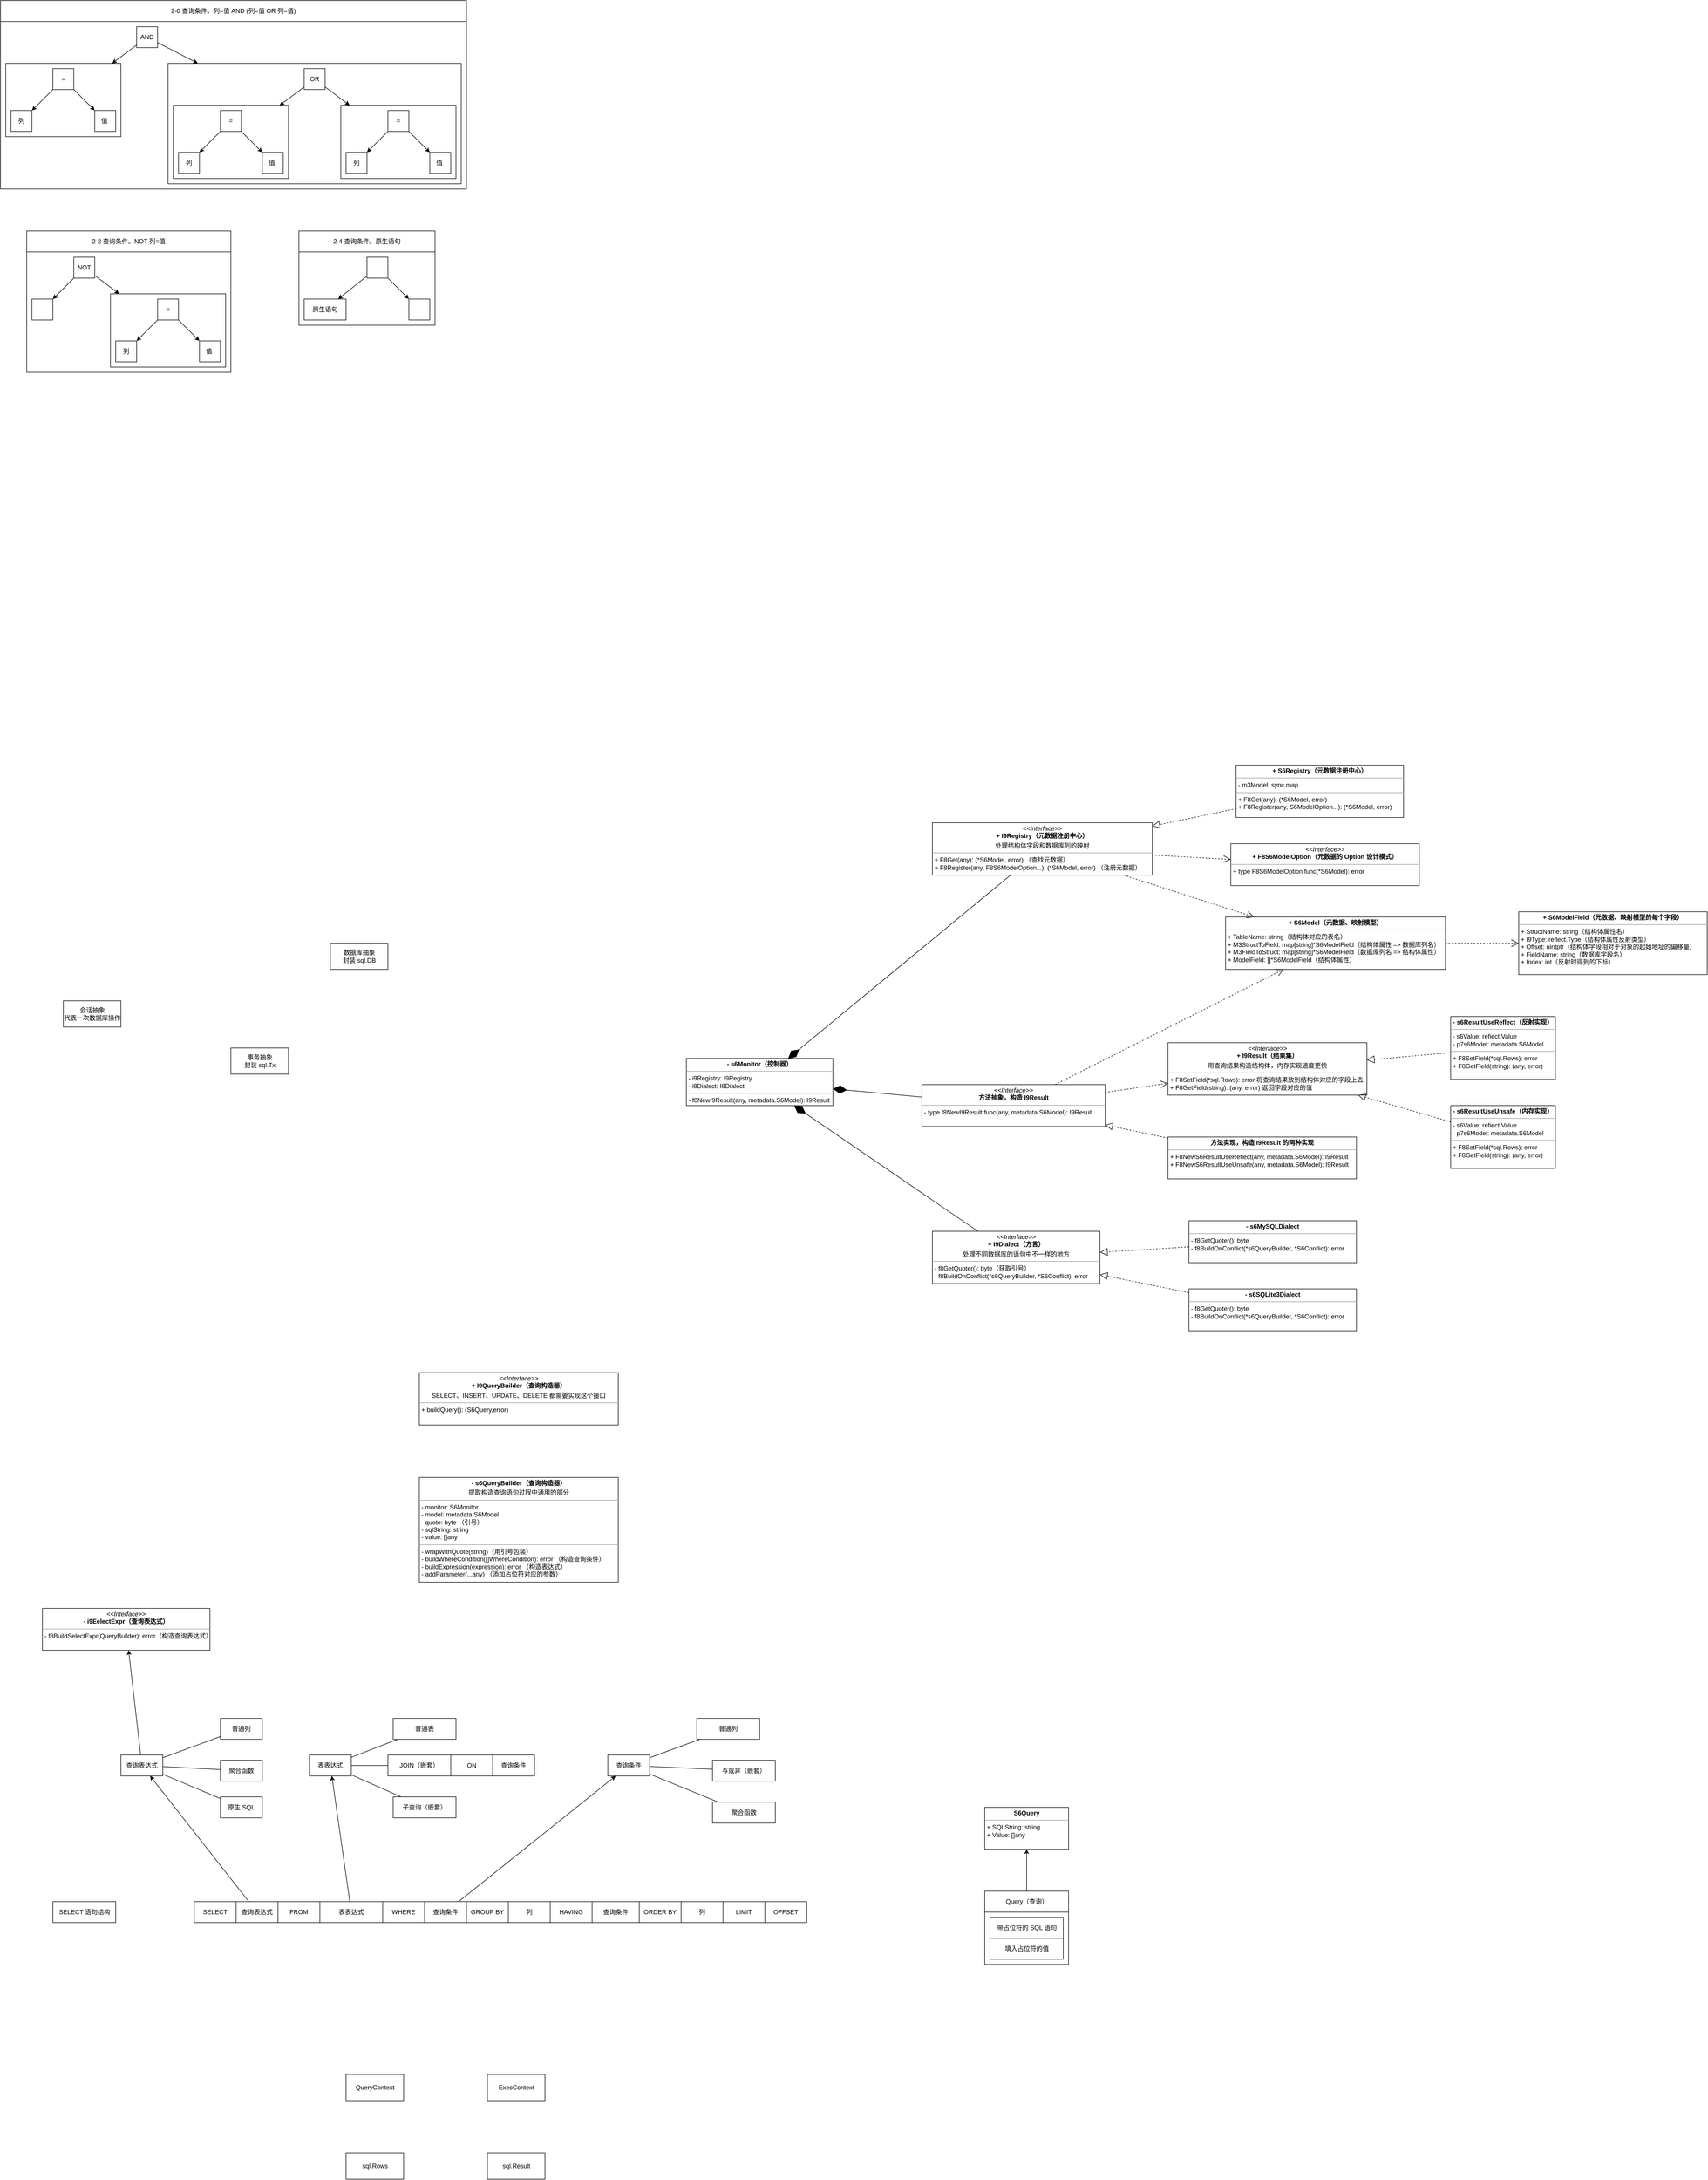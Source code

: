 <mxfile version="17.4.2" type="device"><diagram id="Xo7lj61OJIyVLhJ89xT-" name="第 1 页"><mxGraphModel dx="1209" dy="889" grid="1" gridSize="10" guides="0" tooltips="1" connect="1" arrows="0" fold="1" page="1" pageScale="1" pageWidth="827" pageHeight="1169" math="0" shadow="0"><root><mxCell id="0"/><mxCell id="1" parent="0"/><mxCell id="CHGGoXW4IFb7fbb6Zw_v-12" value="" style="rounded=0;whiteSpace=wrap;html=1;fillColor=none;" vertex="1" parent="1"><mxGeometry x="390" y="270" width="220" height="140" as="geometry"/></mxCell><mxCell id="CHGGoXW4IFb7fbb6Zw_v-13" value="" style="rounded=0;whiteSpace=wrap;html=1;fillColor=none;" vertex="1" parent="1"><mxGeometry x="710" y="270" width="220" height="140" as="geometry"/></mxCell><mxCell id="CHGGoXW4IFb7fbb6Zw_v-19" value="" style="rounded=0;whiteSpace=wrap;html=1;fillColor=none;" vertex="1" parent="1"><mxGeometry x="380" y="190" width="560" height="230" as="geometry"/></mxCell><mxCell id="BJEM58C0FzcwtlAc7w5n-39" value="" style="rounded=0;whiteSpace=wrap;html=1;fillColor=none;" parent="1" vertex="1"><mxGeometry x="1940" y="3720" width="160" height="100" as="geometry"/></mxCell><mxCell id="On__n6S4gFiU_9TgYRfx-4" value="&lt;span&gt;会话抽象&lt;/span&gt;&lt;br&gt;&lt;span&gt;代表一次数据库操作&lt;/span&gt;" style="html=1;" parent="1" vertex="1"><mxGeometry x="180" y="1980" width="110" height="50" as="geometry"/></mxCell><mxCell id="On__n6S4gFiU_9TgYRfx-5" value="&lt;span&gt;事务抽象&lt;/span&gt;&lt;br&gt;&lt;span&gt;封装 sql.Tx&lt;/span&gt;" style="html=1;" parent="1" vertex="1"><mxGeometry x="500" y="2070" width="110" height="50" as="geometry"/></mxCell><mxCell id="On__n6S4gFiU_9TgYRfx-6" value="&lt;span&gt;数据库抽象&lt;/span&gt;&lt;br&gt;&lt;span&gt;封装 sql.DB&lt;/span&gt;" style="html=1;" parent="1" vertex="1"><mxGeometry x="690" y="1870" width="110" height="50" as="geometry"/></mxCell><mxCell id="On__n6S4gFiU_9TgYRfx-15" value="SELECT 语句结构" style="html=1;" parent="1" vertex="1"><mxGeometry x="160" y="3700" width="120" height="40" as="geometry"/></mxCell><mxCell id="On__n6S4gFiU_9TgYRfx-22" value="Query（查询）" style="html=1;" parent="1" vertex="1"><mxGeometry x="1940" y="3680" width="160" height="40" as="geometry"/></mxCell><mxCell id="On__n6S4gFiU_9TgYRfx-23" value="带占位符的 SQL 语句" style="html=1;" parent="1" vertex="1"><mxGeometry x="1950" y="3730" width="140" height="40" as="geometry"/></mxCell><mxCell id="On__n6S4gFiU_9TgYRfx-24" value="填入占位符的值" style="html=1;" parent="1" vertex="1"><mxGeometry x="1950" y="3770" width="140" height="40" as="geometry"/></mxCell><mxCell id="On__n6S4gFiU_9TgYRfx-26" value="QueryContext" style="html=1;" parent="1" vertex="1"><mxGeometry x="720" y="4030" width="110" height="50" as="geometry"/></mxCell><mxCell id="On__n6S4gFiU_9TgYRfx-27" value="ExecContext" style="html=1;" parent="1" vertex="1"><mxGeometry x="990" y="4030" width="110" height="50" as="geometry"/></mxCell><mxCell id="On__n6S4gFiU_9TgYRfx-28" value="sql.Rows" style="html=1;" parent="1" vertex="1"><mxGeometry x="720" y="4180" width="110" height="50" as="geometry"/></mxCell><mxCell id="On__n6S4gFiU_9TgYRfx-29" value="sql.Result" style="html=1;" parent="1" vertex="1"><mxGeometry x="990" y="4180" width="110" height="50" as="geometry"/></mxCell><mxCell id="BJEM58C0FzcwtlAc7w5n-1" value="SELECT" style="rounded=0;whiteSpace=wrap;html=1;" parent="1" vertex="1"><mxGeometry x="430" y="3700" width="80" height="40" as="geometry"/></mxCell><mxCell id="BJEM58C0FzcwtlAc7w5n-3" value="查询表达式" style="rounded=0;whiteSpace=wrap;html=1;" parent="1" vertex="1"><mxGeometry x="510" y="3700" width="80" height="40" as="geometry"/></mxCell><mxCell id="BJEM58C0FzcwtlAc7w5n-4" value="FROM" style="rounded=0;whiteSpace=wrap;html=1;" parent="1" vertex="1"><mxGeometry x="590" y="3700" width="80" height="40" as="geometry"/></mxCell><mxCell id="BJEM58C0FzcwtlAc7w5n-5" value="表表达式" style="rounded=0;whiteSpace=wrap;html=1;" parent="1" vertex="1"><mxGeometry x="670" y="3700" width="120" height="40" as="geometry"/></mxCell><mxCell id="BJEM58C0FzcwtlAc7w5n-6" value="WHERE" style="rounded=0;whiteSpace=wrap;html=1;" parent="1" vertex="1"><mxGeometry x="790" y="3700" width="80" height="40" as="geometry"/></mxCell><mxCell id="BJEM58C0FzcwtlAc7w5n-7" value="GROUP BY" style="rounded=0;whiteSpace=wrap;html=1;" parent="1" vertex="1"><mxGeometry x="950" y="3700" width="80" height="40" as="geometry"/></mxCell><mxCell id="BJEM58C0FzcwtlAc7w5n-8" value="HAVING" style="rounded=0;whiteSpace=wrap;html=1;" parent="1" vertex="1"><mxGeometry x="1110" y="3700" width="80" height="40" as="geometry"/></mxCell><mxCell id="BJEM58C0FzcwtlAc7w5n-9" value="ORDER BY" style="rounded=0;whiteSpace=wrap;html=1;" parent="1" vertex="1"><mxGeometry x="1280" y="3700" width="80" height="40" as="geometry"/></mxCell><mxCell id="BJEM58C0FzcwtlAc7w5n-10" value="LIMIT" style="rounded=0;whiteSpace=wrap;html=1;" parent="1" vertex="1"><mxGeometry x="1440" y="3700" width="80" height="40" as="geometry"/></mxCell><mxCell id="BJEM58C0FzcwtlAc7w5n-11" value="OFFSET" style="rounded=0;whiteSpace=wrap;html=1;" parent="1" vertex="1"><mxGeometry x="1520" y="3700" width="80" height="40" as="geometry"/></mxCell><mxCell id="BJEM58C0FzcwtlAc7w5n-12" value="查询条件" style="rounded=0;whiteSpace=wrap;html=1;" parent="1" vertex="1"><mxGeometry x="870" y="3700" width="80" height="40" as="geometry"/></mxCell><mxCell id="BJEM58C0FzcwtlAc7w5n-13" value="列" style="rounded=0;whiteSpace=wrap;html=1;" parent="1" vertex="1"><mxGeometry x="1030" y="3700" width="80" height="40" as="geometry"/></mxCell><mxCell id="BJEM58C0FzcwtlAc7w5n-15" value="列" style="rounded=0;whiteSpace=wrap;html=1;" parent="1" vertex="1"><mxGeometry x="1360" y="3700" width="80" height="40" as="geometry"/></mxCell><mxCell id="BJEM58C0FzcwtlAc7w5n-28" value="&lt;p style=&quot;margin: 0px ; margin-top: 4px ; text-align: center&quot;&gt;&lt;i&gt;&amp;lt;&amp;lt;Interface&amp;gt;&amp;gt;&lt;/i&gt;&lt;br&gt;&lt;b&gt;- i9EelectExpr（查询表达式）&lt;/b&gt;&lt;br&gt;&lt;/p&gt;&lt;hr size=&quot;1&quot;&gt;&lt;p style=&quot;margin: 0px ; margin-left: 4px&quot;&gt;- f8BuildSelectExpr(QueryBuilder): error（构造查询表达式）&lt;br&gt;&lt;/p&gt;" style="verticalAlign=top;align=left;overflow=fill;fontSize=12;fontFamily=Helvetica;html=1;" parent="1" vertex="1"><mxGeometry x="140" y="3140" width="320" height="80" as="geometry"/></mxCell><mxCell id="BJEM58C0FzcwtlAc7w5n-34" value="&lt;p style=&quot;margin: 0px ; margin-top: 4px ; text-align: center&quot;&gt;&lt;b&gt;S6Query&lt;/b&gt;&lt;/p&gt;&lt;hr size=&quot;1&quot;&gt;&lt;p style=&quot;margin: 0px ; margin-left: 4px&quot;&gt;+ SQLString: string&lt;/p&gt;&lt;p style=&quot;margin: 0px ; margin-left: 4px&quot;&gt;+ Value: []any&lt;/p&gt;" style="verticalAlign=top;align=left;overflow=fill;fontSize=12;fontFamily=Helvetica;html=1;" parent="1" vertex="1"><mxGeometry x="1940" y="3520" width="160" height="80" as="geometry"/></mxCell><mxCell id="BJEM58C0FzcwtlAc7w5n-44" value="查询条件" style="rounded=0;whiteSpace=wrap;html=1;" parent="1" vertex="1"><mxGeometry x="1190" y="3700" width="90" height="40" as="geometry"/></mxCell><mxCell id="BJEM58C0FzcwtlAc7w5n-48" style="edgeStyle=none;rounded=0;orthogonalLoop=1;jettySize=auto;html=1;" parent="1" source="On__n6S4gFiU_9TgYRfx-22" target="BJEM58C0FzcwtlAc7w5n-34" edge="1"><mxGeometry relative="1" as="geometry"/></mxCell><mxCell id="BJEM58C0FzcwtlAc7w5n-29" style="rounded=0;orthogonalLoop=1;jettySize=auto;html=1;" parent="1" source="BJEM58C0FzcwtlAc7w5n-100" target="BJEM58C0FzcwtlAc7w5n-28" edge="1"><mxGeometry relative="1" as="geometry"><mxPoint x="540" y="2820" as="sourcePoint"/></mxGeometry></mxCell><mxCell id="BJEM58C0FzcwtlAc7w5n-50" value="&lt;p style=&quot;margin: 0px ; margin-top: 4px ; text-align: center&quot;&gt;&lt;b&gt;- s6QueryBuilder（查询构造器）&lt;/b&gt;&lt;/p&gt;&lt;p style=&quot;margin: 0px ; margin-top: 4px ; text-align: center&quot;&gt;提取构造查询语句过程中通用的部分&lt;/p&gt;&lt;hr size=&quot;1&quot;&gt;&lt;p style=&quot;margin: 0px ; margin-left: 4px&quot;&gt;- monitor: S6Monitor&lt;/p&gt;&lt;p style=&quot;margin: 0px ; margin-left: 4px&quot;&gt;- model: metadata.S6Model&lt;/p&gt;&lt;p style=&quot;margin: 0px ; margin-left: 4px&quot;&gt;- quote: byte （引号）&lt;/p&gt;&lt;p style=&quot;margin: 0px ; margin-left: 4px&quot;&gt;- sqlString: string&lt;/p&gt;&lt;p style=&quot;margin: 0px ; margin-left: 4px&quot;&gt;- value: []any&lt;/p&gt;&lt;hr size=&quot;1&quot;&gt;&lt;p style=&quot;margin: 0px ; margin-left: 4px&quot;&gt;- wrapWithQuote(string)（用引号包装）&lt;/p&gt;&lt;p style=&quot;margin: 0px ; margin-left: 4px&quot;&gt;- buildWhereCondition([]WhereCondition): error （构造查询条件）&lt;/p&gt;&lt;p style=&quot;margin: 0px ; margin-left: 4px&quot;&gt;- buildExpression(expression): error （构造表达式）&lt;/p&gt;&lt;p style=&quot;margin: 0px ; margin-left: 4px&quot;&gt;- addParameter(...any) （添加占位符对应的参数）&lt;/p&gt;" style="verticalAlign=top;align=left;overflow=fill;fontSize=12;fontFamily=Helvetica;html=1;fillColor=default;" parent="1" vertex="1"><mxGeometry x="860" y="2890" width="380" height="200" as="geometry"/></mxCell><mxCell id="BJEM58C0FzcwtlAc7w5n-56" value="&lt;p style=&quot;margin: 0px ; margin-top: 4px ; text-align: center&quot;&gt;&lt;b&gt;- s6Monitor（控制器）&lt;/b&gt;&lt;/p&gt;&lt;hr size=&quot;1&quot;&gt;&lt;p style=&quot;margin: 0px ; margin-left: 4px&quot;&gt;- i9Registry: I9Registry&lt;/p&gt;&lt;p style=&quot;margin: 0px ; margin-left: 4px&quot;&gt;- i9Dialect: I9Dialect&lt;/p&gt;&lt;hr size=&quot;1&quot;&gt;&lt;p style=&quot;margin: 0px ; margin-left: 4px&quot;&gt;- f8NewI9Result(any, metadata.S6Model): I9Result&lt;/p&gt;" style="verticalAlign=top;align=left;overflow=fill;fontSize=12;fontFamily=Helvetica;html=1;fillColor=default;" parent="1" vertex="1"><mxGeometry x="1370" y="2090" width="280" height="90" as="geometry"/></mxCell><mxCell id="BJEM58C0FzcwtlAc7w5n-57" value="&lt;p style=&quot;margin: 0px ; margin-top: 4px ; text-align: center&quot;&gt;&lt;i&gt;&amp;lt;&amp;lt;Interface&amp;gt;&amp;gt;&lt;/i&gt;&lt;br&gt;&lt;b&gt;+ I9Result（结果集）&lt;/b&gt;&lt;/p&gt;&lt;p style=&quot;margin: 0px ; margin-top: 4px ; text-align: center&quot;&gt;用查询结果构造结构体，内存实现速度更快&lt;b&gt;&lt;br&gt;&lt;/b&gt;&lt;/p&gt;&lt;hr size=&quot;1&quot;&gt;&lt;p style=&quot;margin: 0px ; margin-left: 4px&quot;&gt;+ F8SetField(*sql.Rows): error 将查询结果放到结构体对应的字段上去&lt;br&gt;+ F8GetField(string): (any, error) 返回字段对应的值&lt;/p&gt;" style="verticalAlign=top;align=left;overflow=fill;fontSize=12;fontFamily=Helvetica;html=1;fillColor=default;" parent="1" vertex="1"><mxGeometry x="2290" y="2060" width="380" height="100" as="geometry"/></mxCell><mxCell id="BJEM58C0FzcwtlAc7w5n-58" value="&lt;p style=&quot;margin: 0px ; margin-top: 4px ; text-align: center&quot;&gt;&lt;b&gt;- s6ResultUseReflect（反射实现）&lt;/b&gt;&lt;/p&gt;&lt;hr size=&quot;1&quot;&gt;&lt;p style=&quot;margin: 0px ; margin-left: 4px&quot;&gt;- s6Value: refiect.Value&lt;/p&gt;&lt;p style=&quot;margin: 0px ; margin-left: 4px&quot;&gt;- p7s6Model: metadata.S6Model&lt;/p&gt;&lt;hr size=&quot;1&quot;&gt;&lt;p style=&quot;margin: 0px ; margin-left: 4px&quot;&gt;+ F8SetField(*sql.Rows): error&lt;/p&gt;&lt;p style=&quot;margin: 0px ; margin-left: 4px&quot;&gt;+ F8GetField(string): (any, error)&lt;/p&gt;" style="verticalAlign=top;align=left;overflow=fill;fontSize=12;fontFamily=Helvetica;html=1;fillColor=default;" parent="1" vertex="1"><mxGeometry x="2830" y="2010" width="200" height="120" as="geometry"/></mxCell><mxCell id="BJEM58C0FzcwtlAc7w5n-59" value="&lt;p style=&quot;margin: 0px ; margin-top: 4px ; text-align: center&quot;&gt;&lt;b&gt;- s6ResultUseUnsafe（内存实现）&lt;/b&gt;&lt;/p&gt;&lt;hr size=&quot;1&quot;&gt;&lt;p style=&quot;margin: 0px ; margin-left: 4px&quot;&gt;- s6Value: refiect.Value&lt;/p&gt;&lt;p style=&quot;margin: 0px ; margin-left: 4px&quot;&gt;- p7s6Model: metadata.S6Model&lt;/p&gt;&lt;hr size=&quot;1&quot;&gt;&lt;p style=&quot;margin: 0px ; margin-left: 4px&quot;&gt;+ F8SetField(*sql.Rows): error&lt;/p&gt;&lt;p style=&quot;margin: 0px ; margin-left: 4px&quot;&gt;+ F8GetField(string): (any, error)&lt;/p&gt;" style="verticalAlign=top;align=left;overflow=fill;fontSize=12;fontFamily=Helvetica;html=1;fillColor=default;" parent="1" vertex="1"><mxGeometry x="2830" y="2180" width="200" height="120" as="geometry"/></mxCell><mxCell id="BJEM58C0FzcwtlAc7w5n-60" value="&lt;p style=&quot;margin: 0px ; margin-top: 4px ; text-align: center&quot;&gt;&lt;i&gt;&amp;lt;&amp;lt;Interface&amp;gt;&amp;gt;&lt;/i&gt;&lt;br&gt;&lt;b&gt;方法抽象，构造 I9Result&lt;/b&gt;&lt;/p&gt;&lt;hr size=&quot;1&quot;&gt;&lt;p style=&quot;margin: 0px ; margin-left: 4px&quot;&gt;- type f8NewI9Result func(any, metadata.S6Model): I9Result&lt;br&gt;&lt;/p&gt;" style="verticalAlign=top;align=left;overflow=fill;fontSize=12;fontFamily=Helvetica;html=1;fillColor=default;" parent="1" vertex="1"><mxGeometry x="1820" y="2140" width="350" height="80" as="geometry"/></mxCell><mxCell id="BJEM58C0FzcwtlAc7w5n-61" value="&lt;p style=&quot;margin: 0px ; margin-top: 4px ; text-align: center&quot;&gt;&lt;b&gt;方法实现，构造 I9Result 的两种实现&lt;/b&gt;&lt;/p&gt;&lt;hr size=&quot;1&quot;&gt;&lt;p style=&quot;margin: 0px ; margin-left: 4px&quot;&gt;+ F8NewS6ResultUseReflect(any, metadata.S6Model): I9Result&lt;/p&gt;&lt;p style=&quot;margin: 0px ; margin-left: 4px&quot;&gt;+ F8N&lt;span&gt;ewS6ResultUseUnsafe(any, metadata.S6Model): I9Result&lt;/span&gt;&lt;/p&gt;" style="verticalAlign=top;align=left;overflow=fill;fontSize=12;fontFamily=Helvetica;html=1;fillColor=default;" parent="1" vertex="1"><mxGeometry x="2290" y="2240" width="360" height="80" as="geometry"/></mxCell><mxCell id="BJEM58C0FzcwtlAc7w5n-62" value="" style="endArrow=block;dashed=1;endFill=0;endSize=12;html=1;rounded=0;" parent="1" source="BJEM58C0FzcwtlAc7w5n-58" target="BJEM58C0FzcwtlAc7w5n-57" edge="1"><mxGeometry width="160" relative="1" as="geometry"><mxPoint x="2590" y="2190" as="sourcePoint"/><mxPoint x="2750" y="2190" as="targetPoint"/></mxGeometry></mxCell><mxCell id="BJEM58C0FzcwtlAc7w5n-63" value="" style="endArrow=block;dashed=1;endFill=0;endSize=12;html=1;rounded=0;" parent="1" source="BJEM58C0FzcwtlAc7w5n-59" target="BJEM58C0FzcwtlAc7w5n-57" edge="1"><mxGeometry width="160" relative="1" as="geometry"><mxPoint x="2830" y="2180" as="sourcePoint"/><mxPoint x="2680" y="2255" as="targetPoint"/></mxGeometry></mxCell><mxCell id="BJEM58C0FzcwtlAc7w5n-64" value="" style="endArrow=block;dashed=1;endFill=0;endSize=12;html=1;rounded=0;" parent="1" source="BJEM58C0FzcwtlAc7w5n-61" target="BJEM58C0FzcwtlAc7w5n-60" edge="1"><mxGeometry width="160" relative="1" as="geometry"><mxPoint x="2347" y="2333.04" as="sourcePoint"/><mxPoint x="2200" y="2309.904" as="targetPoint"/></mxGeometry></mxCell><mxCell id="BJEM58C0FzcwtlAc7w5n-66" value="" style="endArrow=diamondThin;endFill=1;endSize=24;html=1;rounded=0;" parent="1" source="BJEM58C0FzcwtlAc7w5n-60" target="BJEM58C0FzcwtlAc7w5n-56" edge="1"><mxGeometry width="160" relative="1" as="geometry"><mxPoint x="1903.721" y="2190" as="sourcePoint"/><mxPoint x="1624.651" y="2070" as="targetPoint"/></mxGeometry></mxCell><mxCell id="BJEM58C0FzcwtlAc7w5n-67" value="&lt;p style=&quot;margin: 0px ; margin-top: 4px ; text-align: center&quot;&gt;&lt;i&gt;&amp;lt;&amp;lt;Interface&amp;gt;&amp;gt;&lt;/i&gt;&lt;br&gt;&lt;b&gt;+ I9QueryBuilder（查询构造器）&lt;/b&gt;&lt;/p&gt;&lt;p style=&quot;margin: 0px ; margin-top: 4px ; text-align: center&quot;&gt;SELECT、INSERT、UPDATE、DELETE 都需要实现这个接口&lt;/p&gt;&lt;hr size=&quot;1&quot;&gt;&lt;p style=&quot;margin: 0px ; margin-left: 4px&quot;&gt;+ buildQuery(): (S6Query,error)&lt;br&gt;&lt;/p&gt;" style="verticalAlign=top;align=left;overflow=fill;fontSize=12;fontFamily=Helvetica;html=1;fillColor=default;" parent="1" vertex="1"><mxGeometry x="860" y="2690" width="380" height="100" as="geometry"/></mxCell><mxCell id="BJEM58C0FzcwtlAc7w5n-68" value="&lt;p style=&quot;margin: 0px ; margin-top: 4px ; text-align: center&quot;&gt;&lt;i&gt;&amp;lt;&amp;lt;Interface&amp;gt;&amp;gt;&lt;/i&gt;&lt;br&gt;&lt;b&gt;+ I9Registry（元数据注册中心）&lt;/b&gt;&lt;/p&gt;&lt;p style=&quot;margin: 0px ; margin-top: 4px ; text-align: center&quot;&gt;处理结构体字段和数据库列的映射&lt;b&gt;&lt;br&gt;&lt;/b&gt;&lt;/p&gt;&lt;hr size=&quot;1&quot;&gt;&lt;p style=&quot;margin: 0px ; margin-left: 4px&quot;&gt;+ F8Get(any): (*S6Model, error) （查找元数据）&lt;br&gt;+ F8Register(any, F8S6ModelOption...): (*S6Model, error) （注册元数据）&lt;/p&gt;" style="verticalAlign=top;align=left;overflow=fill;fontSize=12;fontFamily=Helvetica;html=1;fillColor=default;" parent="1" vertex="1"><mxGeometry x="1840" y="1640" width="420" height="100" as="geometry"/></mxCell><mxCell id="BJEM58C0FzcwtlAc7w5n-69" value="&lt;p style=&quot;margin: 0px ; margin-top: 4px ; text-align: center&quot;&gt;&lt;b&gt;+ S6Registry（元数据注册中心）&lt;/b&gt;&lt;/p&gt;&lt;hr size=&quot;1&quot;&gt;&lt;p style=&quot;margin: 0px ; margin-left: 4px&quot;&gt;- m3Model: sync.map&lt;/p&gt;&lt;hr size=&quot;1&quot;&gt;&lt;p style=&quot;margin: 0px ; margin-left: 4px&quot;&gt;+ F8Get(any): (*S6Model, error)&lt;/p&gt;&lt;p style=&quot;margin: 0px ; margin-left: 4px&quot;&gt;+ F8Register(any, S6ModelOption...): (*S6Model, error)&lt;br&gt;&lt;/p&gt;" style="verticalAlign=top;align=left;overflow=fill;fontSize=12;fontFamily=Helvetica;html=1;fillColor=default;" parent="1" vertex="1"><mxGeometry x="2420" y="1530" width="320" height="100" as="geometry"/></mxCell><mxCell id="BJEM58C0FzcwtlAc7w5n-70" value="" style="endArrow=block;dashed=1;endFill=0;endSize=12;html=1;rounded=0;" parent="1" source="BJEM58C0FzcwtlAc7w5n-69" target="BJEM58C0FzcwtlAc7w5n-68" edge="1"><mxGeometry width="160" relative="1" as="geometry"><mxPoint x="2270" y="2000" as="sourcePoint"/><mxPoint x="2095" y="2050" as="targetPoint"/></mxGeometry></mxCell><mxCell id="BJEM58C0FzcwtlAc7w5n-71" value="&lt;p style=&quot;margin: 0px ; margin-top: 4px ; text-align: center&quot;&gt;&lt;i&gt;&amp;lt;&amp;lt;Interface&amp;gt;&amp;gt;&lt;/i&gt;&lt;br&gt;&lt;b&gt;+ F8S6ModelOption（元数据的 Option 设计模式）&lt;/b&gt;&lt;/p&gt;&lt;hr size=&quot;1&quot;&gt;&lt;p style=&quot;margin: 0px ; margin-left: 4px&quot;&gt;+ type F8S6ModelOption func(*S6Model): error&lt;br&gt;&lt;/p&gt;" style="verticalAlign=top;align=left;overflow=fill;fontSize=12;fontFamily=Helvetica;html=1;fillColor=default;" parent="1" vertex="1"><mxGeometry x="2410" y="1680" width="360" height="80" as="geometry"/></mxCell><mxCell id="BJEM58C0FzcwtlAc7w5n-77" value="&lt;p style=&quot;margin: 0px ; margin-top: 4px ; text-align: center&quot;&gt;&lt;b&gt;+ S6Model（元数据、映射模型）&lt;/b&gt;&lt;/p&gt;&lt;hr size=&quot;1&quot;&gt;&lt;p style=&quot;margin: 0px 0px 0px 4px&quot;&gt;+ TableName: string（结构体对应的表名）&lt;/p&gt;&lt;p style=&quot;margin: 0px 0px 0px 4px&quot;&gt;+ M3StructToField: map[string]*S6ModelField（结构体属性 =&amp;gt; 数据库列名）&lt;/p&gt;&lt;p style=&quot;margin: 0px 0px 0px 4px&quot;&gt;+ M3FieldToStruct: map[string]*S6ModelField（数据库列名 =&amp;gt; 结构体属性）&lt;/p&gt;&lt;p style=&quot;margin: 0px 0px 0px 4px&quot;&gt;+ ModelField: []*S6ModelField（结构体属性）&lt;/p&gt;" style="verticalAlign=top;align=left;overflow=fill;fontSize=12;fontFamily=Helvetica;html=1;fillColor=default;" parent="1" vertex="1"><mxGeometry x="2400" y="1820" width="420" height="100" as="geometry"/></mxCell><mxCell id="BJEM58C0FzcwtlAc7w5n-78" value="&lt;p style=&quot;margin: 0px ; margin-top: 4px ; text-align: center&quot;&gt;&lt;b&gt;+ S6ModelField（元数据、映射模型的每个字段）&lt;/b&gt;&lt;/p&gt;&lt;hr size=&quot;1&quot;&gt;&lt;p style=&quot;margin: 0px 0px 0px 4px&quot;&gt;+ StructName: string（结构体属性名）&lt;/p&gt;&lt;p style=&quot;margin: 0px 0px 0px 4px&quot;&gt;+ I9Type: reflect.Type（结构体属性反射类型）&lt;/p&gt;&lt;p style=&quot;margin: 0px 0px 0px 4px&quot;&gt;+ Offset: uintptr（结构体字段相对于对象的起始地址的偏移量）&lt;/p&gt;&lt;p style=&quot;margin: 0px 0px 0px 4px&quot;&gt;+ FieldName: string（数据库字段名）&lt;/p&gt;&lt;p style=&quot;margin: 0px 0px 0px 4px&quot;&gt;+ Index: int（反射时得到的下标）&lt;/p&gt;" style="verticalAlign=top;align=left;overflow=fill;fontSize=12;fontFamily=Helvetica;html=1;fillColor=default;" parent="1" vertex="1"><mxGeometry x="2960" y="1810" width="360" height="120" as="geometry"/></mxCell><mxCell id="BJEM58C0FzcwtlAc7w5n-80" value="" style="endArrow=diamondThin;endFill=1;endSize=24;html=1;rounded=0;" parent="1" source="BJEM58C0FzcwtlAc7w5n-68" target="BJEM58C0FzcwtlAc7w5n-56" edge="1"><mxGeometry width="160" relative="1" as="geometry"><mxPoint x="1830.0" y="2104.7" as="sourcePoint"/><mxPoint x="1660.0" y="2126.8" as="targetPoint"/></mxGeometry></mxCell><mxCell id="BJEM58C0FzcwtlAc7w5n-84" value="" style="endArrow=open;endSize=12;dashed=1;html=1;rounded=0;" parent="1" source="BJEM58C0FzcwtlAc7w5n-68" target="BJEM58C0FzcwtlAc7w5n-77" edge="1"><mxGeometry width="160" relative="1" as="geometry"><mxPoint x="2150" y="1930" as="sourcePoint"/><mxPoint x="2350" y="1870" as="targetPoint"/></mxGeometry></mxCell><mxCell id="BJEM58C0FzcwtlAc7w5n-85" value="" style="endArrow=open;endSize=12;dashed=1;html=1;rounded=0;" parent="1" source="BJEM58C0FzcwtlAc7w5n-77" target="BJEM58C0FzcwtlAc7w5n-78" edge="1"><mxGeometry width="160" relative="1" as="geometry"><mxPoint x="2151.667" y="1740.0" as="sourcePoint"/><mxPoint x="2380" y="1820.588" as="targetPoint"/></mxGeometry></mxCell><mxCell id="BJEM58C0FzcwtlAc7w5n-86" value="" style="endArrow=open;endSize=12;dashed=1;html=1;rounded=0;" parent="1" source="BJEM58C0FzcwtlAc7w5n-68" target="BJEM58C0FzcwtlAc7w5n-71" edge="1"><mxGeometry width="160" relative="1" as="geometry"><mxPoint x="2201.667" y="1750.0" as="sourcePoint"/><mxPoint x="2410" y="1770" as="targetPoint"/></mxGeometry></mxCell><mxCell id="BJEM58C0FzcwtlAc7w5n-87" value="&lt;p style=&quot;margin: 0px ; margin-top: 4px ; text-align: center&quot;&gt;&lt;i&gt;&amp;lt;&amp;lt;Interface&amp;gt;&amp;gt;&lt;/i&gt;&lt;br&gt;&lt;b&gt;+ I9Dialect（方言）&lt;/b&gt;&lt;/p&gt;&lt;p style=&quot;margin: 0px ; margin-top: 4px ; text-align: center&quot;&gt;处理不同数据库的语句中不一样的地方&lt;b&gt;&lt;br&gt;&lt;/b&gt;&lt;/p&gt;&lt;hr size=&quot;1&quot;&gt;&lt;p style=&quot;margin: 0px ; margin-left: 4px&quot;&gt;- f8GetQuoter(): byte（获取引号）&lt;br&gt;- f8BuildOnConflict(*s6QueryBuilder, *S6Conflict): error&lt;/p&gt;" style="verticalAlign=top;align=left;overflow=fill;fontSize=12;fontFamily=Helvetica;html=1;fillColor=default;" parent="1" vertex="1"><mxGeometry x="1840" y="2420" width="320" height="100" as="geometry"/></mxCell><mxCell id="BJEM58C0FzcwtlAc7w5n-88" value="" style="endArrow=open;endSize=12;dashed=1;html=1;rounded=0;" parent="1" source="BJEM58C0FzcwtlAc7w5n-60" target="BJEM58C0FzcwtlAc7w5n-77" edge="1"><mxGeometry width="160" relative="1" as="geometry"><mxPoint x="2196.111" y="1750" as="sourcePoint"/><mxPoint x="2413.889" y="1830" as="targetPoint"/></mxGeometry></mxCell><mxCell id="BJEM58C0FzcwtlAc7w5n-89" value="" style="endArrow=diamondThin;endFill=1;endSize=24;html=1;rounded=0;" parent="1" source="BJEM58C0FzcwtlAc7w5n-87" target="BJEM58C0FzcwtlAc7w5n-56" edge="1"><mxGeometry width="160" relative="1" as="geometry"><mxPoint x="2004.804" y="2360" as="sourcePoint"/><mxPoint x="1621.471" y="2190" as="targetPoint"/></mxGeometry></mxCell><mxCell id="BJEM58C0FzcwtlAc7w5n-90" value="" style="endArrow=open;endSize=12;dashed=1;html=1;rounded=0;" parent="1" source="BJEM58C0FzcwtlAc7w5n-60" target="BJEM58C0FzcwtlAc7w5n-57" edge="1"><mxGeometry width="160" relative="1" as="geometry"><mxPoint x="2030" y="2280" as="sourcePoint"/><mxPoint x="2406.25" y="1850" as="targetPoint"/></mxGeometry></mxCell><mxCell id="BJEM58C0FzcwtlAc7w5n-91" value="&lt;p style=&quot;margin: 0px ; margin-top: 4px ; text-align: center&quot;&gt;&lt;b&gt;-&amp;nbsp;&lt;/b&gt;&lt;b&gt;s6MySQLDialect&lt;/b&gt;&lt;/p&gt;&lt;hr size=&quot;1&quot;&gt;&lt;p style=&quot;margin: 0px ; margin-left: 4px&quot;&gt;- f8GetQuoter(): byte&lt;br&gt;- f8BuildOnConflict(*s6QueryBuilder, *S6Conflict): error&lt;br&gt;&lt;/p&gt;" style="verticalAlign=top;align=left;overflow=fill;fontSize=12;fontFamily=Helvetica;html=1;fillColor=default;" parent="1" vertex="1"><mxGeometry x="2330" y="2400" width="320" height="80" as="geometry"/></mxCell><mxCell id="BJEM58C0FzcwtlAc7w5n-92" value="" style="endArrow=block;dashed=1;endFill=0;endSize=12;html=1;rounded=0;" parent="1" source="BJEM58C0FzcwtlAc7w5n-91" target="BJEM58C0FzcwtlAc7w5n-87" edge="1"><mxGeometry width="160" relative="1" as="geometry"><mxPoint x="2280" y="2139.032" as="sourcePoint"/><mxPoint x="2170" y="2120.108" as="targetPoint"/></mxGeometry></mxCell><mxCell id="BJEM58C0FzcwtlAc7w5n-93" value="&lt;p style=&quot;margin: 0px ; margin-top: 4px ; text-align: center&quot;&gt;&lt;b&gt;-&amp;nbsp;&lt;/b&gt;&lt;b&gt;s6SQLite3Dialect&lt;/b&gt;&lt;/p&gt;&lt;hr size=&quot;1&quot;&gt;&lt;p style=&quot;margin: 0px ; margin-left: 4px&quot;&gt;- f8GetQuoter(): byte&lt;br&gt;- f8BuildOnConflict(*s6QueryBuilder, *S6Conflict): error&lt;br&gt;&lt;/p&gt;" style="verticalAlign=top;align=left;overflow=fill;fontSize=12;fontFamily=Helvetica;html=1;fillColor=default;" parent="1" vertex="1"><mxGeometry x="2330" y="2530" width="320" height="80" as="geometry"/></mxCell><mxCell id="BJEM58C0FzcwtlAc7w5n-94" value="" style="endArrow=block;dashed=1;endFill=0;endSize=12;html=1;rounded=0;" parent="1" source="BJEM58C0FzcwtlAc7w5n-93" target="BJEM58C0FzcwtlAc7w5n-87" edge="1"><mxGeometry width="160" relative="1" as="geometry"><mxPoint x="2420" y="2406.491" as="sourcePoint"/><mxPoint x="2170" y="2463.509" as="targetPoint"/></mxGeometry></mxCell><mxCell id="BJEM58C0FzcwtlAc7w5n-96" value="ON" style="rounded=0;whiteSpace=wrap;html=1;" parent="1" vertex="1"><mxGeometry x="920" y="3420" width="80" height="40" as="geometry"/></mxCell><mxCell id="BJEM58C0FzcwtlAc7w5n-97" value="查询条件" style="rounded=0;whiteSpace=wrap;html=1;" parent="1" vertex="1"><mxGeometry x="1000" y="3420" width="80" height="40" as="geometry"/></mxCell><mxCell id="BJEM58C0FzcwtlAc7w5n-100" value="查询表达式" style="rounded=0;whiteSpace=wrap;html=1;" parent="1" vertex="1"><mxGeometry x="290" y="3420" width="80" height="40" as="geometry"/></mxCell><mxCell id="BJEM58C0FzcwtlAc7w5n-101" value="普通列" style="rounded=0;whiteSpace=wrap;html=1;" parent="1" vertex="1"><mxGeometry x="480" y="3350" width="80" height="40" as="geometry"/></mxCell><mxCell id="BJEM58C0FzcwtlAc7w5n-102" value="聚合函数" style="rounded=0;whiteSpace=wrap;html=1;" parent="1" vertex="1"><mxGeometry x="480" y="3430" width="80" height="40" as="geometry"/></mxCell><mxCell id="BJEM58C0FzcwtlAc7w5n-104" value="表表达式" style="rounded=0;whiteSpace=wrap;html=1;" parent="1" vertex="1"><mxGeometry x="650" y="3420" width="80" height="40" as="geometry"/></mxCell><mxCell id="BJEM58C0FzcwtlAc7w5n-105" value="普通表" style="rounded=0;whiteSpace=wrap;html=1;" parent="1" vertex="1"><mxGeometry x="810" y="3350" width="120" height="40" as="geometry"/></mxCell><mxCell id="BJEM58C0FzcwtlAc7w5n-106" value="JOIN（嵌套）" style="rounded=0;whiteSpace=wrap;html=1;" parent="1" vertex="1"><mxGeometry x="800" y="3420" width="120" height="40" as="geometry"/></mxCell><mxCell id="BJEM58C0FzcwtlAc7w5n-107" value="子查询（嵌套）" style="rounded=0;whiteSpace=wrap;html=1;" parent="1" vertex="1"><mxGeometry x="810" y="3500" width="120" height="40" as="geometry"/></mxCell><mxCell id="BJEM58C0FzcwtlAc7w5n-109" value="查询条件" style="rounded=0;whiteSpace=wrap;html=1;" parent="1" vertex="1"><mxGeometry x="1220" y="3420" width="80" height="40" as="geometry"/></mxCell><mxCell id="BJEM58C0FzcwtlAc7w5n-112" value="与或非（嵌套）" style="rounded=0;whiteSpace=wrap;html=1;" parent="1" vertex="1"><mxGeometry x="1420" y="3430" width="120" height="40" as="geometry"/></mxCell><mxCell id="BJEM58C0FzcwtlAc7w5n-116" style="rounded=0;orthogonalLoop=1;jettySize=auto;html=1;" parent="1" source="BJEM58C0FzcwtlAc7w5n-3" target="BJEM58C0FzcwtlAc7w5n-100" edge="1"><mxGeometry relative="1" as="geometry"><mxPoint x="573.81" y="3420" as="sourcePoint"/><mxPoint x="452.381" y="3270" as="targetPoint"/></mxGeometry></mxCell><mxCell id="BJEM58C0FzcwtlAc7w5n-117" style="rounded=0;orthogonalLoop=1;jettySize=auto;html=1;" parent="1" source="BJEM58C0FzcwtlAc7w5n-5" target="BJEM58C0FzcwtlAc7w5n-104" edge="1"><mxGeometry relative="1" as="geometry"><mxPoint x="562.069" y="3710" as="sourcePoint"/><mxPoint x="587.931" y="3460" as="targetPoint"/></mxGeometry></mxCell><mxCell id="BJEM58C0FzcwtlAc7w5n-118" style="rounded=0;orthogonalLoop=1;jettySize=auto;html=1;" parent="1" source="BJEM58C0FzcwtlAc7w5n-12" target="BJEM58C0FzcwtlAc7w5n-109" edge="1"><mxGeometry relative="1" as="geometry"><mxPoint x="753.103" y="3710" as="sourcePoint"/><mxPoint x="916.897" y="3460" as="targetPoint"/></mxGeometry></mxCell><mxCell id="BJEM58C0FzcwtlAc7w5n-120" value="普通列" style="rounded=0;whiteSpace=wrap;html=1;" parent="1" vertex="1"><mxGeometry x="1390" y="3350" width="120" height="40" as="geometry"/></mxCell><mxCell id="BJEM58C0FzcwtlAc7w5n-121" value="聚合函数" style="rounded=0;whiteSpace=wrap;html=1;" parent="1" vertex="1"><mxGeometry x="1420" y="3510" width="120" height="40" as="geometry"/></mxCell><mxCell id="BJEM58C0FzcwtlAc7w5n-122" style="rounded=0;orthogonalLoop=1;jettySize=auto;html=1;endArrow=none;endFill=0;" parent="1" source="BJEM58C0FzcwtlAc7w5n-104" target="BJEM58C0FzcwtlAc7w5n-105" edge="1"><mxGeometry relative="1" as="geometry"><mxPoint x="700" y="3710" as="sourcePoint"/><mxPoint x="700" y="3470" as="targetPoint"/></mxGeometry></mxCell><mxCell id="BJEM58C0FzcwtlAc7w5n-123" style="rounded=0;orthogonalLoop=1;jettySize=auto;html=1;endArrow=none;endFill=0;" parent="1" source="BJEM58C0FzcwtlAc7w5n-104" target="BJEM58C0FzcwtlAc7w5n-106" edge="1"><mxGeometry relative="1" as="geometry"><mxPoint x="740" y="3435.882" as="sourcePoint"/><mxPoint x="813.333" y="3410" as="targetPoint"/></mxGeometry></mxCell><mxCell id="BJEM58C0FzcwtlAc7w5n-124" style="rounded=0;orthogonalLoop=1;jettySize=auto;html=1;endArrow=none;endFill=0;" parent="1" source="BJEM58C0FzcwtlAc7w5n-104" target="BJEM58C0FzcwtlAc7w5n-107" edge="1"><mxGeometry relative="1" as="geometry"><mxPoint x="740" y="3445.294" as="sourcePoint"/><mxPoint x="810" y="3437.059" as="targetPoint"/></mxGeometry></mxCell><mxCell id="BJEM58C0FzcwtlAc7w5n-126" style="rounded=0;orthogonalLoop=1;jettySize=auto;html=1;endArrow=none;endFill=0;" parent="1" source="BJEM58C0FzcwtlAc7w5n-100" target="BJEM58C0FzcwtlAc7w5n-101" edge="1"><mxGeometry relative="1" as="geometry"><mxPoint x="380" y="3441.429" as="sourcePoint"/><mxPoint x="440" y="3428.571" as="targetPoint"/></mxGeometry></mxCell><mxCell id="BJEM58C0FzcwtlAc7w5n-127" style="rounded=0;orthogonalLoop=1;jettySize=auto;html=1;endArrow=none;endFill=0;" parent="1" source="BJEM58C0FzcwtlAc7w5n-100" target="BJEM58C0FzcwtlAc7w5n-102" edge="1"><mxGeometry relative="1" as="geometry"><mxPoint x="380" y="3452.857" as="sourcePoint"/><mxPoint x="440" y="3457.143" as="targetPoint"/></mxGeometry></mxCell><mxCell id="BJEM58C0FzcwtlAc7w5n-128" style="rounded=0;orthogonalLoop=1;jettySize=auto;html=1;endArrow=none;endFill=0;" parent="1" source="BJEM58C0FzcwtlAc7w5n-109" target="BJEM58C0FzcwtlAc7w5n-120" edge="1"><mxGeometry relative="1" as="geometry"><mxPoint x="470" y="3454.286" as="sourcePoint"/><mxPoint x="530" y="3475.714" as="targetPoint"/></mxGeometry></mxCell><mxCell id="BJEM58C0FzcwtlAc7w5n-129" style="rounded=0;orthogonalLoop=1;jettySize=auto;html=1;endArrow=none;endFill=0;" parent="1" source="BJEM58C0FzcwtlAc7w5n-109" target="BJEM58C0FzcwtlAc7w5n-112" edge="1"><mxGeometry relative="1" as="geometry"><mxPoint x="1310" y="3445.294" as="sourcePoint"/><mxPoint x="1380" y="3437.059" as="targetPoint"/></mxGeometry></mxCell><mxCell id="BJEM58C0FzcwtlAc7w5n-130" style="rounded=0;orthogonalLoop=1;jettySize=auto;html=1;endArrow=none;endFill=0;" parent="1" source="BJEM58C0FzcwtlAc7w5n-109" target="BJEM58C0FzcwtlAc7w5n-121" edge="1"><mxGeometry relative="1" as="geometry"><mxPoint x="1310" y="3454.706" as="sourcePoint"/><mxPoint x="1380" y="3462.941" as="targetPoint"/></mxGeometry></mxCell><mxCell id="BJEM58C0FzcwtlAc7w5n-133" value="原生 SQL" style="rounded=0;whiteSpace=wrap;html=1;" parent="1" vertex="1"><mxGeometry x="480" y="3500" width="80" height="40" as="geometry"/></mxCell><mxCell id="BJEM58C0FzcwtlAc7w5n-134" style="rounded=0;orthogonalLoop=1;jettySize=auto;html=1;endArrow=none;endFill=0;" parent="1" source="BJEM58C0FzcwtlAc7w5n-100" target="BJEM58C0FzcwtlAc7w5n-133" edge="1"><mxGeometry relative="1" as="geometry"><mxPoint x="380" y="3452.105" as="sourcePoint"/><mxPoint x="490" y="3457.895" as="targetPoint"/></mxGeometry></mxCell><mxCell id="CHGGoXW4IFb7fbb6Zw_v-1" value="列" style="rounded=0;whiteSpace=wrap;html=1;fillColor=none;" vertex="1" parent="1"><mxGeometry x="400" y="360" width="40" height="40" as="geometry"/></mxCell><mxCell id="CHGGoXW4IFb7fbb6Zw_v-2" value="=" style="rounded=0;whiteSpace=wrap;html=1;fillColor=none;" vertex="1" parent="1"><mxGeometry x="480" y="280" width="40" height="40" as="geometry"/></mxCell><mxCell id="CHGGoXW4IFb7fbb6Zw_v-3" value="值&amp;nbsp;" style="rounded=0;whiteSpace=wrap;html=1;fillColor=none;" vertex="1" parent="1"><mxGeometry x="560" y="360" width="40" height="40" as="geometry"/></mxCell><mxCell id="CHGGoXW4IFb7fbb6Zw_v-8" style="rounded=0;orthogonalLoop=1;jettySize=auto;html=1;" edge="1" parent="1" source="CHGGoXW4IFb7fbb6Zw_v-7" target="CHGGoXW4IFb7fbb6Zw_v-12"><mxGeometry relative="1" as="geometry"/></mxCell><mxCell id="CHGGoXW4IFb7fbb6Zw_v-9" style="edgeStyle=none;rounded=0;orthogonalLoop=1;jettySize=auto;html=1;" edge="1" parent="1" source="CHGGoXW4IFb7fbb6Zw_v-7" target="CHGGoXW4IFb7fbb6Zw_v-13"><mxGeometry relative="1" as="geometry"/></mxCell><mxCell id="CHGGoXW4IFb7fbb6Zw_v-7" value="OR" style="rounded=0;whiteSpace=wrap;html=1;fillColor=none;" vertex="1" parent="1"><mxGeometry x="640" y="200" width="40" height="40" as="geometry"/></mxCell><mxCell id="CHGGoXW4IFb7fbb6Zw_v-10" style="rounded=0;orthogonalLoop=1;jettySize=auto;html=1;" edge="1" parent="1" source="CHGGoXW4IFb7fbb6Zw_v-2" target="CHGGoXW4IFb7fbb6Zw_v-1"><mxGeometry relative="1" as="geometry"><mxPoint x="610" y="250" as="sourcePoint"/><mxPoint x="570" y="290" as="targetPoint"/></mxGeometry></mxCell><mxCell id="CHGGoXW4IFb7fbb6Zw_v-11" style="rounded=0;orthogonalLoop=1;jettySize=auto;html=1;" edge="1" parent="1" source="CHGGoXW4IFb7fbb6Zw_v-2" target="CHGGoXW4IFb7fbb6Zw_v-3"><mxGeometry relative="1" as="geometry"><mxPoint x="510" y="240" as="sourcePoint"/><mxPoint x="530" y="296.667" as="targetPoint"/></mxGeometry></mxCell><mxCell id="CHGGoXW4IFb7fbb6Zw_v-14" value="列" style="rounded=0;whiteSpace=wrap;html=1;fillColor=none;" vertex="1" parent="1"><mxGeometry x="720" y="360" width="40" height="40" as="geometry"/></mxCell><mxCell id="CHGGoXW4IFb7fbb6Zw_v-15" value="=" style="rounded=0;whiteSpace=wrap;html=1;fillColor=none;" vertex="1" parent="1"><mxGeometry x="800" y="280" width="40" height="40" as="geometry"/></mxCell><mxCell id="CHGGoXW4IFb7fbb6Zw_v-16" value="值&amp;nbsp;" style="rounded=0;whiteSpace=wrap;html=1;fillColor=none;" vertex="1" parent="1"><mxGeometry x="880" y="360" width="40" height="40" as="geometry"/></mxCell><mxCell id="CHGGoXW4IFb7fbb6Zw_v-17" style="rounded=0;orthogonalLoop=1;jettySize=auto;html=1;" edge="1" parent="1" source="CHGGoXW4IFb7fbb6Zw_v-15" target="CHGGoXW4IFb7fbb6Zw_v-14"><mxGeometry relative="1" as="geometry"><mxPoint x="930" y="250" as="sourcePoint"/><mxPoint x="890" y="290" as="targetPoint"/></mxGeometry></mxCell><mxCell id="CHGGoXW4IFb7fbb6Zw_v-18" style="rounded=0;orthogonalLoop=1;jettySize=auto;html=1;" edge="1" parent="1" source="CHGGoXW4IFb7fbb6Zw_v-15" target="CHGGoXW4IFb7fbb6Zw_v-16"><mxGeometry relative="1" as="geometry"><mxPoint x="830" y="240" as="sourcePoint"/><mxPoint x="850" y="296.667" as="targetPoint"/></mxGeometry></mxCell><mxCell id="CHGGoXW4IFb7fbb6Zw_v-20" value="AND" style="rounded=0;whiteSpace=wrap;html=1;fillColor=none;" vertex="1" parent="1"><mxGeometry x="320" y="120" width="40" height="40" as="geometry"/></mxCell><mxCell id="CHGGoXW4IFb7fbb6Zw_v-21" value="" style="rounded=0;whiteSpace=wrap;html=1;fillColor=none;" vertex="1" parent="1"><mxGeometry x="70" y="190" width="220" height="140" as="geometry"/></mxCell><mxCell id="CHGGoXW4IFb7fbb6Zw_v-22" value="列" style="rounded=0;whiteSpace=wrap;html=1;fillColor=none;" vertex="1" parent="1"><mxGeometry x="80" y="280" width="40" height="40" as="geometry"/></mxCell><mxCell id="CHGGoXW4IFb7fbb6Zw_v-23" value="=" style="rounded=0;whiteSpace=wrap;html=1;fillColor=none;" vertex="1" parent="1"><mxGeometry x="160" y="200" width="40" height="40" as="geometry"/></mxCell><mxCell id="CHGGoXW4IFb7fbb6Zw_v-24" value="值&amp;nbsp;" style="rounded=0;whiteSpace=wrap;html=1;fillColor=none;" vertex="1" parent="1"><mxGeometry x="240" y="280" width="40" height="40" as="geometry"/></mxCell><mxCell id="CHGGoXW4IFb7fbb6Zw_v-25" style="rounded=0;orthogonalLoop=1;jettySize=auto;html=1;" edge="1" parent="1" source="CHGGoXW4IFb7fbb6Zw_v-23" target="CHGGoXW4IFb7fbb6Zw_v-22"><mxGeometry relative="1" as="geometry"><mxPoint x="290" y="170" as="sourcePoint"/><mxPoint x="250" y="210" as="targetPoint"/></mxGeometry></mxCell><mxCell id="CHGGoXW4IFb7fbb6Zw_v-26" style="rounded=0;orthogonalLoop=1;jettySize=auto;html=1;" edge="1" parent="1" source="CHGGoXW4IFb7fbb6Zw_v-23" target="CHGGoXW4IFb7fbb6Zw_v-24"><mxGeometry relative="1" as="geometry"><mxPoint x="190" y="160" as="sourcePoint"/><mxPoint x="210" y="216.667" as="targetPoint"/></mxGeometry></mxCell><mxCell id="CHGGoXW4IFb7fbb6Zw_v-27" value="" style="endArrow=classic;html=1;rounded=0;" edge="1" parent="1" source="CHGGoXW4IFb7fbb6Zw_v-20" target="CHGGoXW4IFb7fbb6Zw_v-21"><mxGeometry width="50" height="50" relative="1" as="geometry"><mxPoint x="400" y="210" as="sourcePoint"/><mxPoint x="450" y="160" as="targetPoint"/></mxGeometry></mxCell><mxCell id="CHGGoXW4IFb7fbb6Zw_v-28" value="" style="endArrow=classic;html=1;rounded=0;" edge="1" parent="1" source="CHGGoXW4IFb7fbb6Zw_v-20" target="CHGGoXW4IFb7fbb6Zw_v-19"><mxGeometry width="50" height="50" relative="1" as="geometry"><mxPoint x="330" y="165.294" as="sourcePoint"/><mxPoint x="271.538" y="210" as="targetPoint"/></mxGeometry></mxCell><mxCell id="CHGGoXW4IFb7fbb6Zw_v-29" value="" style="rounded=0;whiteSpace=wrap;html=1;fillColor=none;" vertex="1" parent="1"><mxGeometry x="60" y="110" width="890" height="320" as="geometry"/></mxCell><mxCell id="CHGGoXW4IFb7fbb6Zw_v-30" value="2-0 查询条件。列=值 AND (列=值 OR 列=值)" style="rounded=0;whiteSpace=wrap;html=1;fillColor=none;" vertex="1" parent="1"><mxGeometry x="60" y="70" width="890" height="40" as="geometry"/></mxCell><mxCell id="CHGGoXW4IFb7fbb6Zw_v-47" value="NOT" style="rounded=0;whiteSpace=wrap;html=1;fillColor=none;" vertex="1" parent="1"><mxGeometry x="200" y="560" width="40" height="40" as="geometry"/></mxCell><mxCell id="CHGGoXW4IFb7fbb6Zw_v-48" value="" style="rounded=0;whiteSpace=wrap;html=1;fillColor=none;" vertex="1" parent="1"><mxGeometry x="270" y="630" width="220" height="140" as="geometry"/></mxCell><mxCell id="CHGGoXW4IFb7fbb6Zw_v-49" value="列" style="rounded=0;whiteSpace=wrap;html=1;fillColor=none;" vertex="1" parent="1"><mxGeometry x="280" y="720" width="40" height="40" as="geometry"/></mxCell><mxCell id="CHGGoXW4IFb7fbb6Zw_v-50" value="=" style="rounded=0;whiteSpace=wrap;html=1;fillColor=none;" vertex="1" parent="1"><mxGeometry x="360" y="640" width="40" height="40" as="geometry"/></mxCell><mxCell id="CHGGoXW4IFb7fbb6Zw_v-51" value="值&amp;nbsp;" style="rounded=0;whiteSpace=wrap;html=1;fillColor=none;" vertex="1" parent="1"><mxGeometry x="440" y="720" width="40" height="40" as="geometry"/></mxCell><mxCell id="CHGGoXW4IFb7fbb6Zw_v-52" style="rounded=0;orthogonalLoop=1;jettySize=auto;html=1;" edge="1" parent="1" source="CHGGoXW4IFb7fbb6Zw_v-50" target="CHGGoXW4IFb7fbb6Zw_v-49"><mxGeometry relative="1" as="geometry"><mxPoint x="490" y="610" as="sourcePoint"/><mxPoint x="450" y="650" as="targetPoint"/></mxGeometry></mxCell><mxCell id="CHGGoXW4IFb7fbb6Zw_v-53" style="rounded=0;orthogonalLoop=1;jettySize=auto;html=1;" edge="1" parent="1" source="CHGGoXW4IFb7fbb6Zw_v-50" target="CHGGoXW4IFb7fbb6Zw_v-51"><mxGeometry relative="1" as="geometry"><mxPoint x="390" y="600" as="sourcePoint"/><mxPoint x="410" y="656.667" as="targetPoint"/></mxGeometry></mxCell><mxCell id="CHGGoXW4IFb7fbb6Zw_v-54" value="" style="endArrow=classic;html=1;rounded=0;" edge="1" parent="1" source="CHGGoXW4IFb7fbb6Zw_v-47" target="CHGGoXW4IFb7fbb6Zw_v-48"><mxGeometry width="50" height="50" relative="1" as="geometry"><mxPoint x="280" y="650" as="sourcePoint"/><mxPoint x="330" y="600" as="targetPoint"/></mxGeometry></mxCell><mxCell id="CHGGoXW4IFb7fbb6Zw_v-56" value="" style="rounded=0;whiteSpace=wrap;html=1;fillColor=none;" vertex="1" parent="1"><mxGeometry x="110" y="550" width="390" height="230" as="geometry"/></mxCell><mxCell id="CHGGoXW4IFb7fbb6Zw_v-57" value="2-2 查询条件。NOT 列=值" style="rounded=0;whiteSpace=wrap;html=1;fillColor=none;" vertex="1" parent="1"><mxGeometry x="110" y="510" width="390" height="40" as="geometry"/></mxCell><mxCell id="CHGGoXW4IFb7fbb6Zw_v-58" value="" style="rounded=0;whiteSpace=wrap;html=1;fillColor=none;" vertex="1" parent="1"><mxGeometry x="120" y="640" width="40" height="40" as="geometry"/></mxCell><mxCell id="CHGGoXW4IFb7fbb6Zw_v-59" value="" style="endArrow=classic;html=1;rounded=0;" edge="1" parent="1" source="CHGGoXW4IFb7fbb6Zw_v-47" target="CHGGoXW4IFb7fbb6Zw_v-58"><mxGeometry width="50" height="50" relative="1" as="geometry"><mxPoint x="190" y="590" as="sourcePoint"/><mxPoint x="296.667" y="640.0" as="targetPoint"/></mxGeometry></mxCell><mxCell id="CHGGoXW4IFb7fbb6Zw_v-72" value="" style="rounded=0;whiteSpace=wrap;html=1;fillColor=none;" vertex="1" parent="1"><mxGeometry x="760" y="560" width="40" height="40" as="geometry"/></mxCell><mxCell id="CHGGoXW4IFb7fbb6Zw_v-73" value="" style="rounded=0;whiteSpace=wrap;html=1;fillColor=none;" vertex="1" parent="1"><mxGeometry x="840" y="640" width="40" height="40" as="geometry"/></mxCell><mxCell id="CHGGoXW4IFb7fbb6Zw_v-79" value="" style="endArrow=classic;html=1;rounded=0;startArrow=none;" edge="1" parent="1" source="CHGGoXW4IFb7fbb6Zw_v-72" target="CHGGoXW4IFb7fbb6Zw_v-73"><mxGeometry width="50" height="50" relative="1" as="geometry"><mxPoint x="840" y="650" as="sourcePoint"/><mxPoint x="890" y="600" as="targetPoint"/></mxGeometry></mxCell><mxCell id="CHGGoXW4IFb7fbb6Zw_v-81" value="2-4 查询条件。原生语句" style="rounded=0;whiteSpace=wrap;html=1;fillColor=none;" vertex="1" parent="1"><mxGeometry x="630" y="510" width="260" height="40" as="geometry"/></mxCell><mxCell id="CHGGoXW4IFb7fbb6Zw_v-82" value="原生语句" style="rounded=0;whiteSpace=wrap;html=1;fillColor=none;" vertex="1" parent="1"><mxGeometry x="640" y="640" width="80" height="40" as="geometry"/></mxCell><mxCell id="CHGGoXW4IFb7fbb6Zw_v-83" value="" style="endArrow=classic;html=1;rounded=0;" edge="1" parent="1" source="CHGGoXW4IFb7fbb6Zw_v-72" target="CHGGoXW4IFb7fbb6Zw_v-82"><mxGeometry width="50" height="50" relative="1" as="geometry"><mxPoint x="750" y="590" as="sourcePoint"/><mxPoint x="856.667" y="640.0" as="targetPoint"/></mxGeometry></mxCell><mxCell id="CHGGoXW4IFb7fbb6Zw_v-80" value="" style="rounded=0;whiteSpace=wrap;html=1;fillColor=none;" vertex="1" parent="1"><mxGeometry x="630" y="550" width="260" height="140" as="geometry"/></mxCell></root></mxGraphModel></diagram></mxfile>